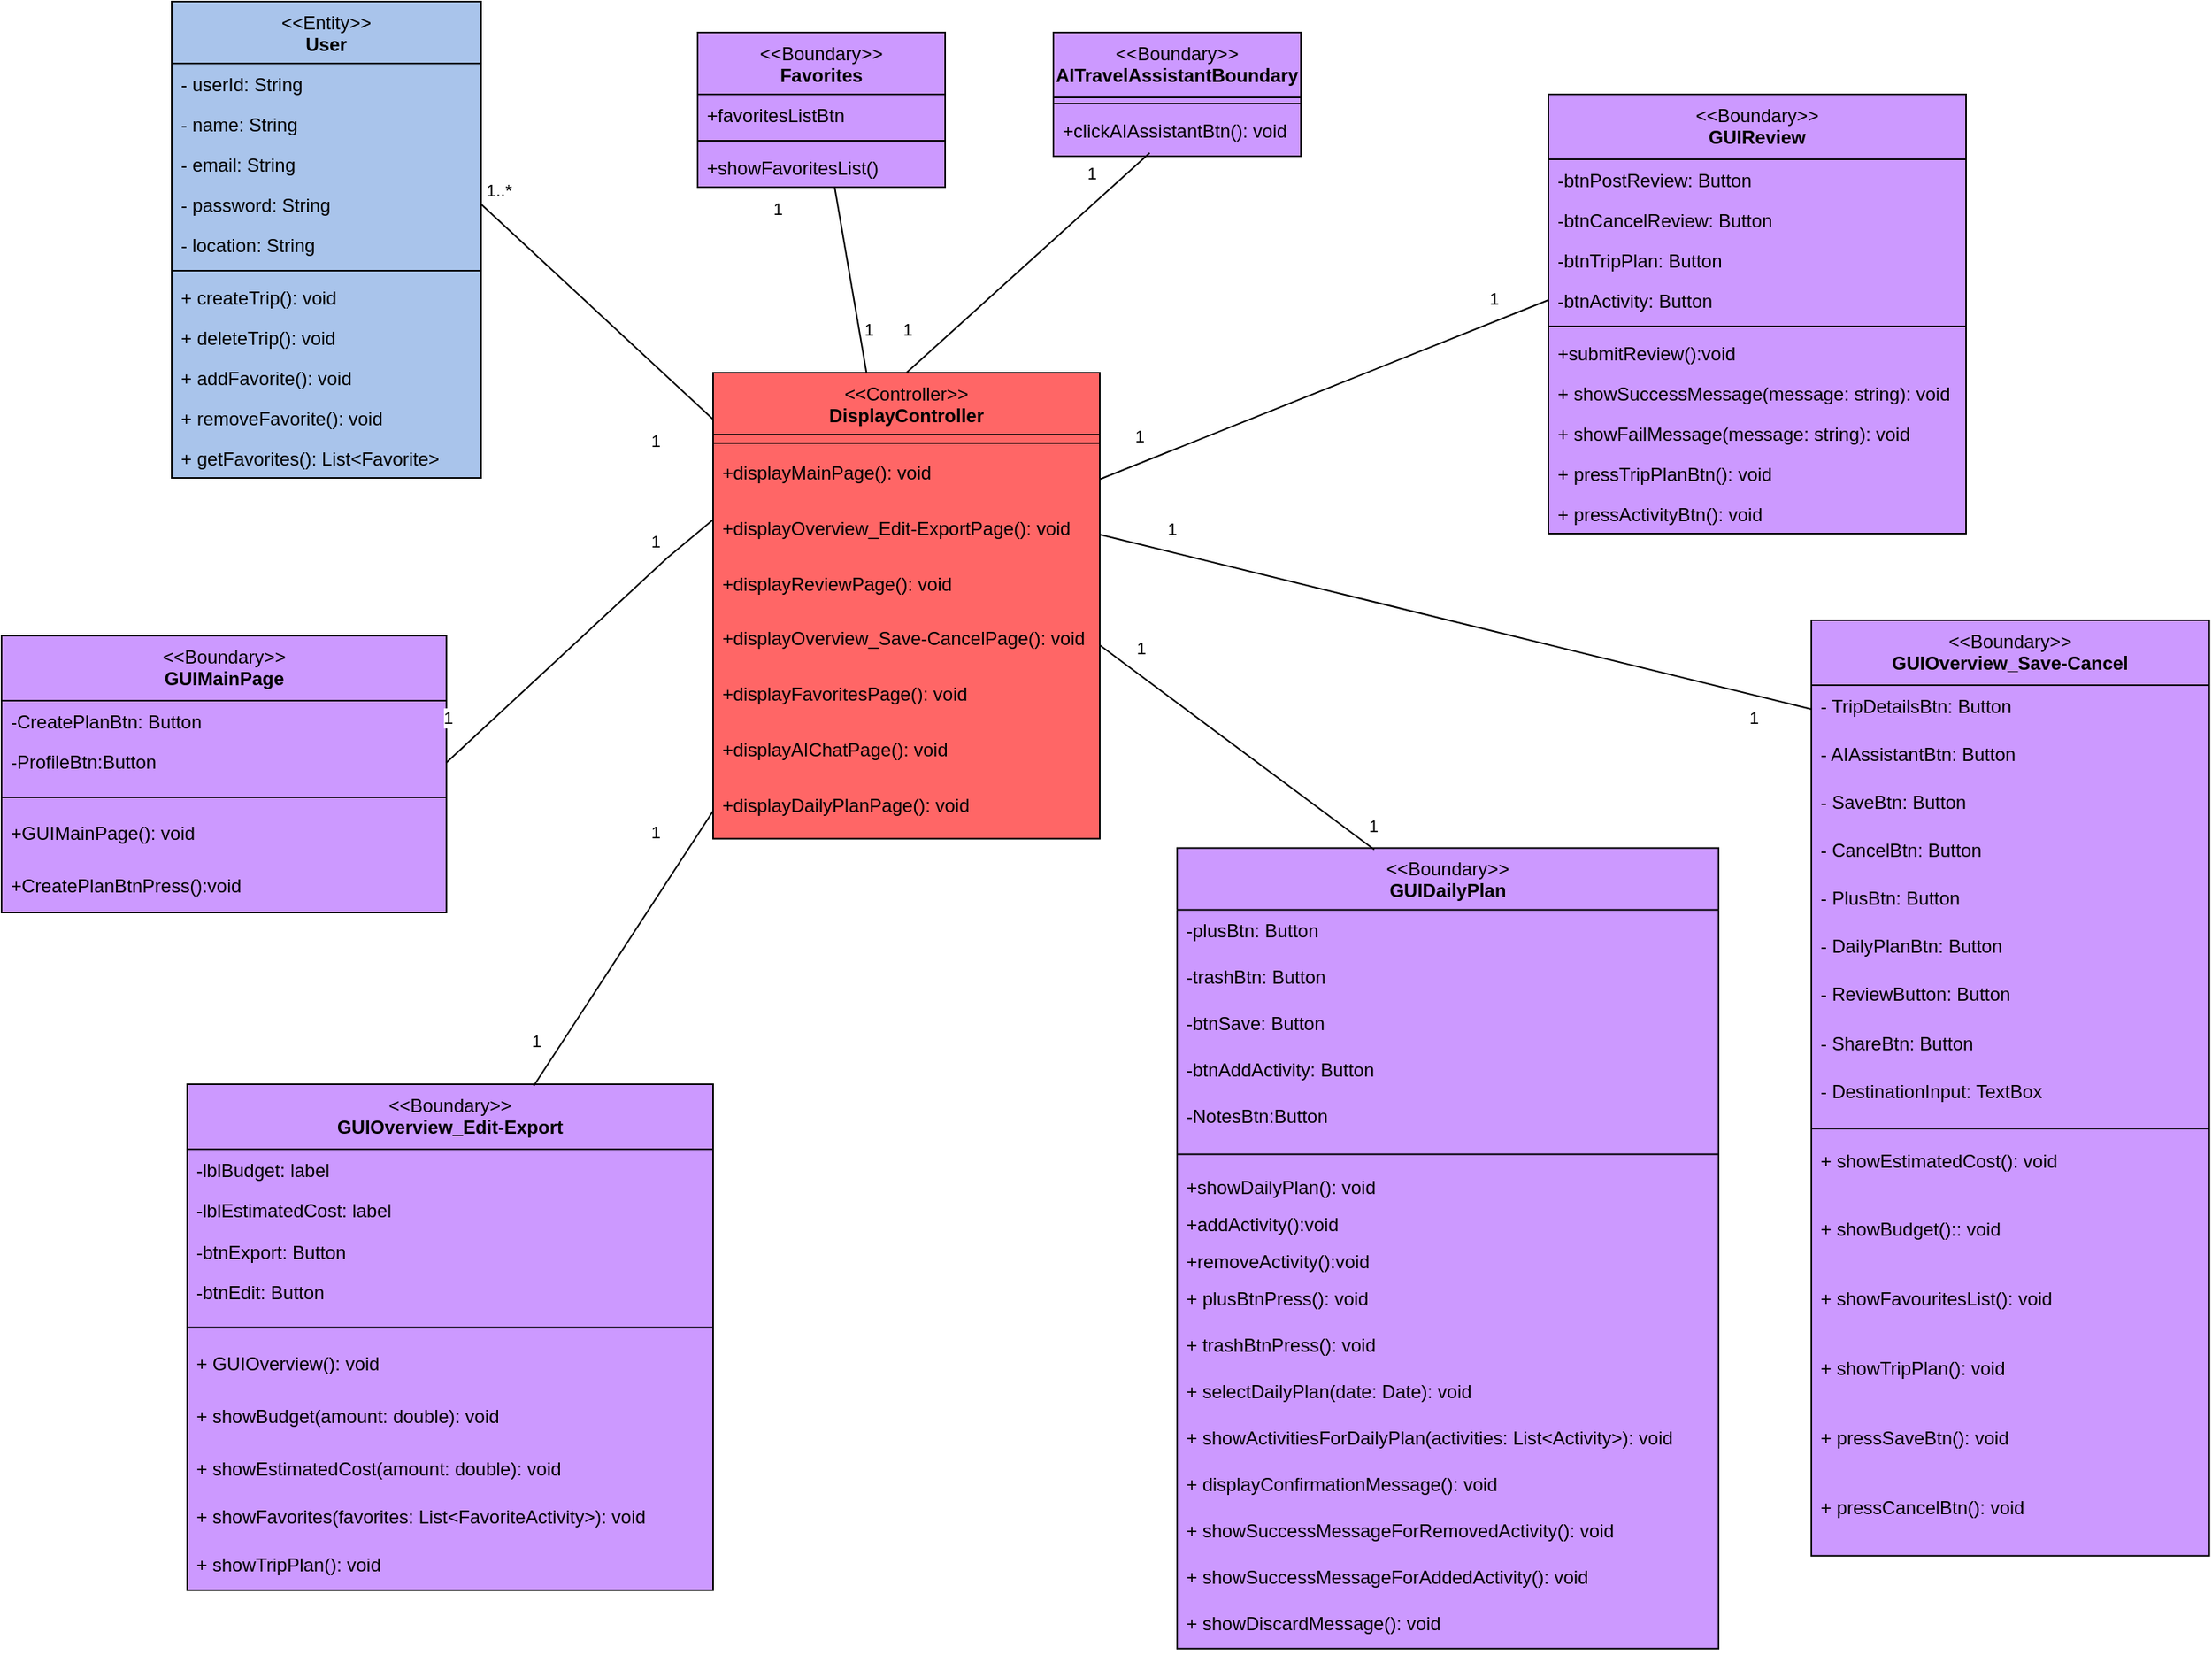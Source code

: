 <mxfile version="27.0.1">
  <diagram id="BNp7PeDhp7haI3tIQWwQ" name="MainPage">
    <mxGraphModel dx="3628" dy="3300" grid="1" gridSize="10" guides="1" tooltips="1" connect="1" arrows="1" fold="1" page="1" pageScale="1" pageWidth="850" pageHeight="1100" math="0" shadow="0">
      <root>
        <mxCell id="0" />
        <mxCell id="1" parent="0" />
        <mxCell id="w6yn1cIwjwvY7r8YXmAY-1" value="&lt;div&gt;&lt;span style=&quot;font-weight: normal;&quot;&gt;&amp;lt;&amp;lt;Entity&amp;gt;&amp;gt;&lt;/span&gt;&lt;/div&gt;User" style="swimlane;fontStyle=1;align=center;verticalAlign=top;childLayout=stackLayout;horizontal=1;startSize=40;horizontalStack=0;resizeParent=1;resizeParentMax=0;resizeLast=0;collapsible=1;marginBottom=0;whiteSpace=wrap;html=1;fillStyle=auto;fillColor=#A9C4EB;swimlaneFillColor=#A9C4EB;" parent="1" vertex="1">
          <mxGeometry x="-540" y="-2180" width="200" height="308" as="geometry" />
        </mxCell>
        <mxCell id="w6yn1cIwjwvY7r8YXmAY-2" value="- userId: String&lt;div&gt;&lt;br&gt;&lt;/div&gt;" style="text;align=left;verticalAlign=top;spacingLeft=4;spacingRight=4;overflow=hidden;rotatable=0;points=[[0,0.5],[1,0.5]];portConstraint=eastwest;whiteSpace=wrap;html=1;fillStyle=auto;fillColor=none;" parent="w6yn1cIwjwvY7r8YXmAY-1" vertex="1">
          <mxGeometry y="40" width="200" height="26" as="geometry" />
        </mxCell>
        <mxCell id="w6yn1cIwjwvY7r8YXmAY-3" value="- name: String" style="text;align=left;verticalAlign=top;spacingLeft=4;spacingRight=4;overflow=hidden;rotatable=0;points=[[0,0.5],[1,0.5]];portConstraint=eastwest;whiteSpace=wrap;html=1;fillStyle=auto;fillColor=none;" parent="w6yn1cIwjwvY7r8YXmAY-1" vertex="1">
          <mxGeometry y="66" width="200" height="26" as="geometry" />
        </mxCell>
        <mxCell id="w6yn1cIwjwvY7r8YXmAY-4" value="- email: String" style="text;align=left;verticalAlign=top;spacingLeft=4;spacingRight=4;overflow=hidden;rotatable=0;points=[[0,0.5],[1,0.5]];portConstraint=eastwest;whiteSpace=wrap;html=1;fillStyle=auto;fillColor=none;" parent="w6yn1cIwjwvY7r8YXmAY-1" vertex="1">
          <mxGeometry y="92" width="200" height="26" as="geometry" />
        </mxCell>
        <mxCell id="w6yn1cIwjwvY7r8YXmAY-5" value="- password: String" style="text;align=left;verticalAlign=top;spacingLeft=4;spacingRight=4;overflow=hidden;rotatable=0;points=[[0,0.5],[1,0.5]];portConstraint=eastwest;whiteSpace=wrap;html=1;fillStyle=auto;fillColor=none;" parent="w6yn1cIwjwvY7r8YXmAY-1" vertex="1">
          <mxGeometry y="118" width="200" height="26" as="geometry" />
        </mxCell>
        <mxCell id="w6yn1cIwjwvY7r8YXmAY-6" value="- location: String" style="text;align=left;verticalAlign=top;spacingLeft=4;spacingRight=4;overflow=hidden;rotatable=0;points=[[0,0.5],[1,0.5]];portConstraint=eastwest;whiteSpace=wrap;html=1;fillStyle=auto;fillColor=none;" parent="w6yn1cIwjwvY7r8YXmAY-1" vertex="1">
          <mxGeometry y="144" width="200" height="26" as="geometry" />
        </mxCell>
        <mxCell id="w6yn1cIwjwvY7r8YXmAY-7" value="" style="line;strokeWidth=1;align=left;verticalAlign=middle;spacingTop=-1;spacingLeft=3;spacingRight=3;rotatable=0;labelPosition=right;points=[];portConstraint=eastwest;fillStyle=auto;" parent="w6yn1cIwjwvY7r8YXmAY-1" vertex="1">
          <mxGeometry y="170" width="200" height="8" as="geometry" />
        </mxCell>
        <mxCell id="w6yn1cIwjwvY7r8YXmAY-8" value="+ createTrip(): void" style="text;align=left;verticalAlign=top;spacingLeft=4;spacingRight=4;overflow=hidden;rotatable=0;points=[[0,0.5],[1,0.5]];portConstraint=eastwest;whiteSpace=wrap;html=1;fillStyle=auto;fillColor=none;" parent="w6yn1cIwjwvY7r8YXmAY-1" vertex="1">
          <mxGeometry y="178" width="200" height="26" as="geometry" />
        </mxCell>
        <mxCell id="w6yn1cIwjwvY7r8YXmAY-9" value="+ deleteTrip(): void" style="text;align=left;verticalAlign=top;spacingLeft=4;spacingRight=4;overflow=hidden;rotatable=0;points=[[0,0.5],[1,0.5]];portConstraint=eastwest;whiteSpace=wrap;html=1;fillStyle=auto;fillColor=none;" parent="w6yn1cIwjwvY7r8YXmAY-1" vertex="1">
          <mxGeometry y="204" width="200" height="26" as="geometry" />
        </mxCell>
        <mxCell id="w6yn1cIwjwvY7r8YXmAY-10" value="+ addFavorite(): void" style="text;align=left;verticalAlign=top;spacingLeft=4;spacingRight=4;overflow=hidden;rotatable=0;points=[[0,0.5],[1,0.5]];portConstraint=eastwest;whiteSpace=wrap;html=1;fillStyle=auto;fillColor=none;" parent="w6yn1cIwjwvY7r8YXmAY-1" vertex="1">
          <mxGeometry y="230" width="200" height="26" as="geometry" />
        </mxCell>
        <mxCell id="w6yn1cIwjwvY7r8YXmAY-11" value="+ removeFavorite(): void" style="text;align=left;verticalAlign=top;spacingLeft=4;spacingRight=4;overflow=hidden;rotatable=0;points=[[0,0.5],[1,0.5]];portConstraint=eastwest;whiteSpace=wrap;html=1;fillStyle=auto;fillColor=none;" parent="w6yn1cIwjwvY7r8YXmAY-1" vertex="1">
          <mxGeometry y="256" width="200" height="26" as="geometry" />
        </mxCell>
        <mxCell id="w6yn1cIwjwvY7r8YXmAY-12" value="+ getFavorites(): List&amp;lt;Favorite&amp;gt;" style="text;align=left;verticalAlign=top;spacingLeft=4;spacingRight=4;overflow=hidden;rotatable=0;points=[[0,0.5],[1,0.5]];portConstraint=eastwest;whiteSpace=wrap;html=1;fillStyle=auto;fillColor=none;" parent="w6yn1cIwjwvY7r8YXmAY-1" vertex="1">
          <mxGeometry y="282" width="200" height="26" as="geometry" />
        </mxCell>
        <mxCell id="w6yn1cIwjwvY7r8YXmAY-13" value="&lt;div&gt;&lt;span style=&quot;font-weight: normal;&quot;&gt;&amp;lt;&amp;lt;Boundary&amp;gt;&amp;gt;&lt;/span&gt;&lt;/div&gt;GUIOverview_Edit-Export" style="swimlane;fontStyle=1;align=center;verticalAlign=top;childLayout=stackLayout;horizontal=1;startSize=42;horizontalStack=0;resizeParent=1;resizeParentMax=0;resizeLast=0;collapsible=1;marginBottom=0;whiteSpace=wrap;html=1;strokeColor=default;swimlaneFillColor=#CC99FF;fontFamily=Helvetica;fontSize=12;fontColor=default;fillColor=#CC99FF;" parent="1" vertex="1">
          <mxGeometry x="-530" y="-1480" width="340" height="327.115" as="geometry" />
        </mxCell>
        <mxCell id="w6yn1cIwjwvY7r8YXmAY-14" value="-lblBudget: label" style="text;strokeColor=none;fillColor=none;align=left;verticalAlign=top;spacingLeft=4;spacingRight=4;overflow=hidden;rotatable=0;points=[[0,0.5],[1,0.5]];portConstraint=eastwest;whiteSpace=wrap;html=1;fontFamily=Helvetica;fontSize=12;fontColor=default;fontStyle=0;horizontal=1;" parent="w6yn1cIwjwvY7r8YXmAY-13" vertex="1">
          <mxGeometry y="42" width="340" height="26.357" as="geometry" />
        </mxCell>
        <mxCell id="w6yn1cIwjwvY7r8YXmAY-15" value="-lblEstimatedCost: label" style="text;strokeColor=none;fillColor=none;align=left;verticalAlign=top;spacingLeft=4;spacingRight=4;overflow=hidden;rotatable=0;points=[[0,0.5],[1,0.5]];portConstraint=eastwest;whiteSpace=wrap;html=1;fontFamily=Helvetica;fontSize=12;fontColor=default;fontStyle=0;horizontal=1;" parent="w6yn1cIwjwvY7r8YXmAY-13" vertex="1">
          <mxGeometry y="68.357" width="340" height="26.357" as="geometry" />
        </mxCell>
        <mxCell id="w6yn1cIwjwvY7r8YXmAY-16" value="-btnExport: Button" style="text;strokeColor=none;fillColor=none;align=left;verticalAlign=top;spacingLeft=4;spacingRight=4;overflow=hidden;rotatable=0;points=[[0,0.5],[1,0.5]];portConstraint=eastwest;whiteSpace=wrap;html=1;fontFamily=Helvetica;fontSize=12;fontColor=default;fontStyle=0;horizontal=1;" parent="w6yn1cIwjwvY7r8YXmAY-13" vertex="1">
          <mxGeometry y="94.714" width="340" height="26.357" as="geometry" />
        </mxCell>
        <mxCell id="w6yn1cIwjwvY7r8YXmAY-17" value="-btnEdit: Button" style="text;strokeColor=none;fillColor=none;align=left;verticalAlign=top;spacingLeft=4;spacingRight=4;overflow=hidden;rotatable=0;points=[[0,0.5],[1,0.5]];portConstraint=eastwest;whiteSpace=wrap;html=1;fontFamily=Helvetica;fontSize=12;fontColor=default;fontStyle=0;horizontal=1;" parent="w6yn1cIwjwvY7r8YXmAY-13" vertex="1">
          <mxGeometry y="121.07" width="340" height="26.357" as="geometry" />
        </mxCell>
        <mxCell id="w6yn1cIwjwvY7r8YXmAY-18" value="" style="line;strokeWidth=1;fillColor=#CC99FF;align=center;verticalAlign=top;spacingTop=-1;spacingLeft=3;spacingRight=3;rotatable=0;labelPosition=right;points=[];portConstraint=eastwest;strokeColor=default;swimlaneFillColor=#CC99FF;fontFamily=Helvetica;fontSize=12;fontColor=default;fontStyle=1;horizontal=1;" parent="w6yn1cIwjwvY7r8YXmAY-13" vertex="1">
          <mxGeometry y="147.427" width="340" height="19.568" as="geometry" />
        </mxCell>
        <mxCell id="w6yn1cIwjwvY7r8YXmAY-19" value="+ GUIOverview(): void" style="text;strokeColor=none;fillColor=none;align=left;verticalAlign=top;spacingLeft=4;spacingRight=4;overflow=hidden;rotatable=0;points=[[0,0.5],[1,0.5]];portConstraint=eastwest;whiteSpace=wrap;html=1;fontFamily=Helvetica;fontSize=12;fontColor=default;fontStyle=0;horizontal=1;" parent="w6yn1cIwjwvY7r8YXmAY-13" vertex="1">
          <mxGeometry y="166.996" width="340" height="34.16" as="geometry" />
        </mxCell>
        <mxCell id="w6yn1cIwjwvY7r8YXmAY-20" value="+ showBudget(amount: double): void" style="text;strokeColor=none;fillColor=none;align=left;verticalAlign=top;spacingLeft=4;spacingRight=4;overflow=hidden;rotatable=0;points=[[0,0.5],[1,0.5]];portConstraint=eastwest;whiteSpace=wrap;html=1;fontFamily=Helvetica;fontSize=12;fontColor=default;fontStyle=0;horizontal=1;" parent="w6yn1cIwjwvY7r8YXmAY-13" vertex="1">
          <mxGeometry y="201.155" width="340" height="34.16" as="geometry" />
        </mxCell>
        <mxCell id="w6yn1cIwjwvY7r8YXmAY-21" value="+ showEstimatedCost(amount: double): void" style="text;strokeColor=none;fillColor=none;align=left;verticalAlign=top;spacingLeft=4;spacingRight=4;overflow=hidden;rotatable=0;points=[[0,0.5],[1,0.5]];portConstraint=eastwest;whiteSpace=wrap;html=1;fontFamily=Helvetica;fontSize=12;fontColor=default;fontStyle=0;horizontal=1;" parent="w6yn1cIwjwvY7r8YXmAY-13" vertex="1">
          <mxGeometry y="235.315" width="340" height="30.6" as="geometry" />
        </mxCell>
        <mxCell id="w6yn1cIwjwvY7r8YXmAY-22" value="+ showFavorites(favorites: List&amp;lt;FavoriteActivity&amp;gt;): void" style="text;strokeColor=none;fillColor=none;align=left;verticalAlign=top;spacingLeft=4;spacingRight=4;overflow=hidden;rotatable=0;points=[[0,0.5],[1,0.5]];portConstraint=eastwest;whiteSpace=wrap;html=1;fontFamily=Helvetica;fontSize=12;fontColor=default;fontStyle=0;horizontal=1;" parent="w6yn1cIwjwvY7r8YXmAY-13" vertex="1">
          <mxGeometry y="265.915" width="340" height="30.6" as="geometry" />
        </mxCell>
        <mxCell id="w6yn1cIwjwvY7r8YXmAY-23" value="+ showTripPlan(): void" style="text;strokeColor=none;fillColor=none;align=left;verticalAlign=top;spacingLeft=4;spacingRight=4;overflow=hidden;rotatable=0;points=[[0,0.5],[1,0.5]];portConstraint=eastwest;whiteSpace=wrap;html=1;fontFamily=Helvetica;fontSize=12;fontColor=default;fontStyle=0;horizontal=1;" parent="w6yn1cIwjwvY7r8YXmAY-13" vertex="1">
          <mxGeometry y="296.515" width="340" height="30.6" as="geometry" />
        </mxCell>
        <mxCell id="w6yn1cIwjwvY7r8YXmAY-24" value="&lt;div&gt;&lt;span style=&quot;font-weight: normal;&quot;&gt;&amp;lt;&amp;lt;Controller&amp;gt;&amp;gt;&lt;/span&gt;&lt;/div&gt;DisplayController" style="swimlane;fontStyle=1;align=center;verticalAlign=top;childLayout=stackLayout;horizontal=1;startSize=40;horizontalStack=0;resizeParent=1;resizeParentMax=0;resizeLast=0;collapsible=1;marginBottom=0;whiteSpace=wrap;html=1;strokeColor=default;swimlaneFillColor=#FF6666;fontFamily=Helvetica;fontSize=12;fontColor=default;fillColor=#FF6666;" parent="1" vertex="1">
          <mxGeometry x="-190" y="-1940" width="250" height="301.25" as="geometry" />
        </mxCell>
        <mxCell id="w6yn1cIwjwvY7r8YXmAY-25" value="" style="line;strokeWidth=1;fillColor=#FF6666;align=center;verticalAlign=top;spacingTop=-1;spacingLeft=3;spacingRight=3;rotatable=0;labelPosition=right;points=[];portConstraint=eastwest;strokeColor=default;swimlaneFillColor=#FF6666;fontFamily=Helvetica;fontSize=12;fontColor=default;fontStyle=1;horizontal=1;" parent="w6yn1cIwjwvY7r8YXmAY-24" vertex="1">
          <mxGeometry y="40" width="250" height="11" as="geometry" />
        </mxCell>
        <mxCell id="w6yn1cIwjwvY7r8YXmAY-26" value="+displayMainPage(): void" style="text;strokeColor=none;fillColor=none;align=left;verticalAlign=top;spacingLeft=4;spacingRight=4;overflow=hidden;rotatable=0;points=[[0,0.5],[1,0.5]];portConstraint=eastwest;whiteSpace=wrap;html=1;fontFamily=Helvetica;fontSize=12;fontColor=default;fontStyle=0;horizontal=1;" parent="w6yn1cIwjwvY7r8YXmAY-24" vertex="1">
          <mxGeometry y="51" width="250" height="35.75" as="geometry" />
        </mxCell>
        <mxCell id="w6yn1cIwjwvY7r8YXmAY-27" value="+displayOverview_Edit-ExportPage(): void" style="text;strokeColor=none;fillColor=none;align=left;verticalAlign=top;spacingLeft=4;spacingRight=4;overflow=hidden;rotatable=0;points=[[0,0.5],[1,0.5]];portConstraint=eastwest;whiteSpace=wrap;html=1;fontFamily=Helvetica;fontSize=12;fontColor=default;fontStyle=0;horizontal=1;" parent="w6yn1cIwjwvY7r8YXmAY-24" vertex="1">
          <mxGeometry y="86.75" width="250" height="35.75" as="geometry" />
        </mxCell>
        <mxCell id="w6yn1cIwjwvY7r8YXmAY-30" value="+displayReviewPage(): void" style="text;strokeColor=none;fillColor=none;align=left;verticalAlign=top;spacingLeft=4;spacingRight=4;overflow=hidden;rotatable=0;points=[[0,0.5],[1,0.5]];portConstraint=eastwest;whiteSpace=wrap;html=1;fontFamily=Helvetica;fontSize=12;fontColor=default;fontStyle=0;horizontal=1;" parent="w6yn1cIwjwvY7r8YXmAY-24" vertex="1">
          <mxGeometry y="122.5" width="250" height="35.75" as="geometry" />
        </mxCell>
        <mxCell id="w6yn1cIwjwvY7r8YXmAY-28" value="+displayOverview_Save-CancelPage(): void" style="text;strokeColor=none;fillColor=none;align=left;verticalAlign=top;spacingLeft=4;spacingRight=4;overflow=hidden;rotatable=0;points=[[0,0.5],[1,0.5]];portConstraint=eastwest;whiteSpace=wrap;html=1;fontFamily=Helvetica;fontSize=12;fontColor=default;fontStyle=0;horizontal=1;" parent="w6yn1cIwjwvY7r8YXmAY-24" vertex="1">
          <mxGeometry y="158.25" width="250" height="35.75" as="geometry" />
        </mxCell>
        <mxCell id="w6yn1cIwjwvY7r8YXmAY-31" value="+displayFavoritesPage(): void" style="text;strokeColor=none;fillColor=none;align=left;verticalAlign=top;spacingLeft=4;spacingRight=4;overflow=hidden;rotatable=0;points=[[0,0.5],[1,0.5]];portConstraint=eastwest;whiteSpace=wrap;html=1;fontFamily=Helvetica;fontSize=12;fontColor=default;fontStyle=0;horizontal=1;" parent="w6yn1cIwjwvY7r8YXmAY-24" vertex="1">
          <mxGeometry y="194" width="250" height="35.75" as="geometry" />
        </mxCell>
        <mxCell id="w6yn1cIwjwvY7r8YXmAY-32" value="+displayAIChatPage(): void" style="text;strokeColor=none;fillColor=none;align=left;verticalAlign=top;spacingLeft=4;spacingRight=4;overflow=hidden;rotatable=0;points=[[0,0.5],[1,0.5]];portConstraint=eastwest;whiteSpace=wrap;html=1;fontFamily=Helvetica;fontSize=12;fontColor=default;fontStyle=0;horizontal=1;" parent="w6yn1cIwjwvY7r8YXmAY-24" vertex="1">
          <mxGeometry y="229.75" width="250" height="35.75" as="geometry" />
        </mxCell>
        <mxCell id="w6yn1cIwjwvY7r8YXmAY-29" value="+displayDailyPlanPage(): void" style="text;strokeColor=none;fillColor=none;align=left;verticalAlign=top;spacingLeft=4;spacingRight=4;overflow=hidden;rotatable=0;points=[[0,0.5],[1,0.5]];portConstraint=eastwest;whiteSpace=wrap;html=1;fontFamily=Helvetica;fontSize=12;fontColor=default;fontStyle=0;horizontal=1;" parent="w6yn1cIwjwvY7r8YXmAY-24" vertex="1">
          <mxGeometry y="265.5" width="250" height="35.75" as="geometry" />
        </mxCell>
        <mxCell id="l6LufB-AqqpaH0JxcJeT-1" value="&lt;div&gt;&lt;span style=&quot;font-weight: normal;&quot;&gt;&amp;lt;&amp;lt;Boundary&amp;gt;&amp;gt;&lt;/span&gt;&lt;/div&gt;GUIMainPage" style="swimlane;fontStyle=1;align=center;verticalAlign=top;childLayout=stackLayout;horizontal=1;startSize=42;horizontalStack=0;resizeParent=1;resizeParentMax=0;resizeLast=0;collapsible=1;marginBottom=0;whiteSpace=wrap;html=1;strokeColor=default;swimlaneFillColor=#CC99FF;fontFamily=Helvetica;fontSize=12;fontColor=default;fillColor=#CC99FF;" parent="1" vertex="1">
          <mxGeometry x="-650.0" y="-1770" width="287.64" height="179.042" as="geometry" />
        </mxCell>
        <mxCell id="l6LufB-AqqpaH0JxcJeT-2" value="-CreatePlanBtn: Button" style="text;strokeColor=none;fillColor=none;align=left;verticalAlign=top;spacingLeft=4;spacingRight=4;overflow=hidden;rotatable=0;points=[[0,0.5],[1,0.5]];portConstraint=eastwest;whiteSpace=wrap;html=1;fontFamily=Helvetica;fontSize=12;fontColor=default;fontStyle=0;horizontal=1;" parent="l6LufB-AqqpaH0JxcJeT-1" vertex="1">
          <mxGeometry y="42" width="287.64" height="26.357" as="geometry" />
        </mxCell>
        <mxCell id="l6LufB-AqqpaH0JxcJeT-3" value="-ProfileBtn:Button" style="text;strokeColor=none;fillColor=none;align=left;verticalAlign=top;spacingLeft=4;spacingRight=4;overflow=hidden;rotatable=0;points=[[0,0.5],[1,0.5]];portConstraint=eastwest;whiteSpace=wrap;html=1;fontFamily=Helvetica;fontSize=12;fontColor=default;fontStyle=0;horizontal=1;" parent="l6LufB-AqqpaH0JxcJeT-1" vertex="1">
          <mxGeometry y="68.357" width="287.64" height="26.357" as="geometry" />
        </mxCell>
        <mxCell id="l6LufB-AqqpaH0JxcJeT-4" value="" style="line;strokeWidth=1;fillColor=#CC99FF;align=center;verticalAlign=top;spacingTop=-1;spacingLeft=3;spacingRight=3;rotatable=0;labelPosition=right;points=[];portConstraint=eastwest;strokeColor=default;swimlaneFillColor=#CC99FF;fontFamily=Helvetica;fontSize=12;fontColor=default;fontStyle=1;horizontal=1;" parent="l6LufB-AqqpaH0JxcJeT-1" vertex="1">
          <mxGeometry y="94.714" width="287.64" height="19.568" as="geometry" />
        </mxCell>
        <mxCell id="l6LufB-AqqpaH0JxcJeT-5" value="+GUIMainPage(): void" style="text;strokeColor=none;fillColor=none;align=left;verticalAlign=top;spacingLeft=4;spacingRight=4;overflow=hidden;rotatable=0;points=[[0,0.5],[1,0.5]];portConstraint=eastwest;whiteSpace=wrap;html=1;fontFamily=Helvetica;fontSize=12;fontColor=default;fontStyle=0;horizontal=1;" parent="l6LufB-AqqpaH0JxcJeT-1" vertex="1">
          <mxGeometry y="114.282" width="287.64" height="34.16" as="geometry" />
        </mxCell>
        <mxCell id="l6LufB-AqqpaH0JxcJeT-6" value="&lt;div&gt;+CreatePlanBtnPress():void&lt;/div&gt;" style="text;strokeColor=none;fillColor=none;align=left;verticalAlign=top;spacingLeft=4;spacingRight=4;overflow=hidden;rotatable=0;points=[[0,0.5],[1,0.5]];portConstraint=eastwest;whiteSpace=wrap;html=1;fontFamily=Helvetica;fontSize=12;fontColor=default;fontStyle=0;horizontal=1;" parent="l6LufB-AqqpaH0JxcJeT-1" vertex="1">
          <mxGeometry y="148.442" width="287.64" height="30.6" as="geometry" />
        </mxCell>
        <mxCell id="RT5UMt7bTEx5Ig8jD_6E-1" value="&lt;div&gt;&lt;span style=&quot;font-weight: normal;&quot;&gt;&amp;lt;&amp;lt;Boundary&amp;gt;&amp;gt;&lt;/span&gt;&lt;/div&gt;AITravelAssistantBoundary" style="swimlane;fontStyle=1;align=center;verticalAlign=top;childLayout=stackLayout;horizontal=1;startSize=42;horizontalStack=0;resizeParent=1;resizeParentMax=0;resizeLast=0;collapsible=1;marginBottom=0;whiteSpace=wrap;html=1;strokeColor=default;swimlaneFillColor=#CC99FF;fontFamily=Helvetica;fontSize=12;fontColor=default;fillColor=#CC99FF;" parent="1" vertex="1">
          <mxGeometry x="30" y="-2160" width="160" height="80" as="geometry" />
        </mxCell>
        <mxCell id="RT5UMt7bTEx5Ig8jD_6E-2" value="" style="line;strokeWidth=1;fillColor=#CC99FF;align=center;verticalAlign=top;spacingTop=-1;spacingLeft=3;spacingRight=3;rotatable=0;labelPosition=right;points=[];portConstraint=eastwest;strokeColor=default;swimlaneFillColor=#CC99FF;fontFamily=Helvetica;fontSize=12;fontColor=default;fontStyle=1;horizontal=1;" parent="RT5UMt7bTEx5Ig8jD_6E-1" vertex="1">
          <mxGeometry y="42" width="160" height="8" as="geometry" />
        </mxCell>
        <mxCell id="RT5UMt7bTEx5Ig8jD_6E-3" value="+clickAIAssistantBtn(): void" style="text;strokeColor=none;fillColor=none;align=left;verticalAlign=top;spacingLeft=4;spacingRight=4;overflow=hidden;rotatable=0;points=[[0,0.5],[1,0.5]];portConstraint=eastwest;whiteSpace=wrap;html=1;fontFamily=Helvetica;fontSize=12;fontColor=default;fontStyle=0;horizontal=1;" parent="RT5UMt7bTEx5Ig8jD_6E-1" vertex="1">
          <mxGeometry y="50" width="160" height="30" as="geometry" />
        </mxCell>
        <mxCell id="JbC-HzIXj3Qun39S8Tak-1" value="&lt;div&gt;&lt;span style=&quot;font-weight: normal;&quot;&gt;&amp;lt;&amp;lt;Boundary&amp;gt;&amp;gt;&lt;/span&gt;&lt;/div&gt;GUIDailyPlan" style="swimlane;fontStyle=1;align=center;verticalAlign=top;childLayout=stackLayout;horizontal=1;startSize=40;horizontalStack=0;resizeParent=1;resizeParentMax=0;resizeLast=0;collapsible=1;marginBottom=0;whiteSpace=wrap;html=1;strokeColor=default;swimlaneFillColor=#CC99FF;fontFamily=Helvetica;fontSize=12;fontColor=default;fillColor=#CC99FF;" parent="1" vertex="1">
          <mxGeometry x="110" y="-1632.8" width="350" height="517.68" as="geometry" />
        </mxCell>
        <mxCell id="JbC-HzIXj3Qun39S8Tak-2" value="-plusBtn: Button" style="text;strokeColor=none;fillColor=none;align=left;verticalAlign=top;spacingLeft=4;spacingRight=4;overflow=hidden;rotatable=0;points=[[0,0.5],[1,0.5]];portConstraint=eastwest;whiteSpace=wrap;html=1;fontFamily=Helvetica;fontSize=12;fontColor=default;fontStyle=0;horizontal=1;" parent="JbC-HzIXj3Qun39S8Tak-1" vertex="1">
          <mxGeometry y="40" width="350" height="30" as="geometry" />
        </mxCell>
        <mxCell id="JbC-HzIXj3Qun39S8Tak-3" value="-trashBtn: Button" style="text;strokeColor=none;fillColor=none;align=left;verticalAlign=top;spacingLeft=4;spacingRight=4;overflow=hidden;rotatable=0;points=[[0,0.5],[1,0.5]];portConstraint=eastwest;whiteSpace=wrap;html=1;fontFamily=Helvetica;fontSize=12;fontColor=default;fontStyle=0;horizontal=1;" parent="JbC-HzIXj3Qun39S8Tak-1" vertex="1">
          <mxGeometry y="70" width="350" height="30" as="geometry" />
        </mxCell>
        <mxCell id="JbC-HzIXj3Qun39S8Tak-4" value="-btnSave: Button" style="text;strokeColor=none;fillColor=none;align=left;verticalAlign=top;spacingLeft=4;spacingRight=4;overflow=hidden;rotatable=0;points=[[0,0.5],[1,0.5]];portConstraint=eastwest;whiteSpace=wrap;html=1;fontFamily=Helvetica;fontSize=12;fontColor=default;fontStyle=0;horizontal=1;" parent="JbC-HzIXj3Qun39S8Tak-1" vertex="1">
          <mxGeometry y="100" width="350" height="30" as="geometry" />
        </mxCell>
        <mxCell id="JbC-HzIXj3Qun39S8Tak-5" value="-btnAddActivity: Button" style="text;strokeColor=none;fillColor=none;align=left;verticalAlign=top;spacingLeft=4;spacingRight=4;overflow=hidden;rotatable=0;points=[[0,0.5],[1,0.5]];portConstraint=eastwest;whiteSpace=wrap;html=1;fontFamily=Helvetica;fontSize=12;fontColor=default;fontStyle=0;horizontal=1;" parent="JbC-HzIXj3Qun39S8Tak-1" vertex="1">
          <mxGeometry y="130" width="350" height="30" as="geometry" />
        </mxCell>
        <mxCell id="JbC-HzIXj3Qun39S8Tak-6" value="-NotesBtn:Button" style="text;strokeColor=none;fillColor=none;align=left;verticalAlign=top;spacingLeft=4;spacingRight=4;overflow=hidden;rotatable=0;points=[[0,0.5],[1,0.5]];portConstraint=eastwest;whiteSpace=wrap;html=1;fontFamily=Helvetica;fontSize=12;fontColor=default;fontStyle=0;horizontal=1;" parent="JbC-HzIXj3Qun39S8Tak-1" vertex="1">
          <mxGeometry y="160" width="350" height="30" as="geometry" />
        </mxCell>
        <mxCell id="JbC-HzIXj3Qun39S8Tak-7" value="" style="line;strokeWidth=1;fillColor=#CC99FF;align=center;verticalAlign=top;spacingTop=-1;spacingLeft=3;spacingRight=3;rotatable=0;labelPosition=right;points=[];portConstraint=eastwest;strokeColor=default;swimlaneFillColor=#CC99FF;fontFamily=Helvetica;fontSize=12;fontColor=default;fontStyle=1;horizontal=1;" parent="JbC-HzIXj3Qun39S8Tak-1" vertex="1">
          <mxGeometry y="190" width="350" height="16.16" as="geometry" />
        </mxCell>
        <mxCell id="JbC-HzIXj3Qun39S8Tak-8" value="+showDailyPlan(): void" style="text;strokeColor=none;fillColor=none;align=left;verticalAlign=top;spacingLeft=4;spacingRight=4;overflow=hidden;rotatable=0;points=[[0,0.5],[1,0.5]];portConstraint=eastwest;whiteSpace=wrap;html=1;fontFamily=Helvetica;fontSize=12;fontColor=default;fontStyle=0;horizontal=1;" parent="JbC-HzIXj3Qun39S8Tak-1" vertex="1">
          <mxGeometry y="206.16" width="350" height="23.84" as="geometry" />
        </mxCell>
        <mxCell id="JbC-HzIXj3Qun39S8Tak-9" value="+addActivity():void" style="text;strokeColor=none;fillColor=none;align=left;verticalAlign=top;spacingLeft=4;spacingRight=4;overflow=hidden;rotatable=0;points=[[0,0.5],[1,0.5]];portConstraint=eastwest;whiteSpace=wrap;html=1;fontFamily=Helvetica;fontSize=12;fontColor=default;fontStyle=0;horizontal=1;" parent="JbC-HzIXj3Qun39S8Tak-1" vertex="1">
          <mxGeometry y="230" width="350" height="23.84" as="geometry" />
        </mxCell>
        <mxCell id="JbC-HzIXj3Qun39S8Tak-10" value="+removeActivity():void" style="text;strokeColor=none;fillColor=none;align=left;verticalAlign=top;spacingLeft=4;spacingRight=4;overflow=hidden;rotatable=0;points=[[0,0.5],[1,0.5]];portConstraint=eastwest;whiteSpace=wrap;html=1;fontFamily=Helvetica;fontSize=12;fontColor=default;fontStyle=0;horizontal=1;" parent="JbC-HzIXj3Qun39S8Tak-1" vertex="1">
          <mxGeometry y="253.84" width="350" height="23.84" as="geometry" />
        </mxCell>
        <mxCell id="JbC-HzIXj3Qun39S8Tak-11" value="+ plusBtnPress(): void" style="text;strokeColor=none;fillColor=none;align=left;verticalAlign=top;spacingLeft=4;spacingRight=4;overflow=hidden;rotatable=0;points=[[0,0.5],[1,0.5]];portConstraint=eastwest;whiteSpace=wrap;html=1;fontFamily=Helvetica;fontSize=12;fontColor=default;fontStyle=0;horizontal=1;" parent="JbC-HzIXj3Qun39S8Tak-1" vertex="1">
          <mxGeometry y="277.68" width="350" height="30" as="geometry" />
        </mxCell>
        <mxCell id="JbC-HzIXj3Qun39S8Tak-12" value="+ trashBtnPress(): void" style="text;strokeColor=none;fillColor=none;align=left;verticalAlign=top;spacingLeft=4;spacingRight=4;overflow=hidden;rotatable=0;points=[[0,0.5],[1,0.5]];portConstraint=eastwest;whiteSpace=wrap;html=1;fontFamily=Helvetica;fontSize=12;fontColor=default;fontStyle=0;horizontal=1;" parent="JbC-HzIXj3Qun39S8Tak-1" vertex="1">
          <mxGeometry y="307.68" width="350" height="30" as="geometry" />
        </mxCell>
        <mxCell id="JbC-HzIXj3Qun39S8Tak-13" value="+ selectDailyPlan(date: Date): void&amp;nbsp;" style="text;strokeColor=none;fillColor=none;align=left;verticalAlign=top;spacingLeft=4;spacingRight=4;overflow=hidden;rotatable=0;points=[[0,0.5],[1,0.5]];portConstraint=eastwest;whiteSpace=wrap;html=1;fontFamily=Helvetica;fontSize=12;fontColor=default;fontStyle=0;horizontal=1;" parent="JbC-HzIXj3Qun39S8Tak-1" vertex="1">
          <mxGeometry y="337.68" width="350" height="30" as="geometry" />
        </mxCell>
        <mxCell id="JbC-HzIXj3Qun39S8Tak-14" value="&lt;div style=&quot;text-align: center;&quot;&gt;&lt;span style=&quot;background-color: transparent; color: light-dark(rgb(0, 0, 0), rgb(255, 255, 255));&quot;&gt;+ showActivitiesForDailyPlan&lt;/span&gt;&lt;span style=&quot;background-color: transparent; color: light-dark(rgb(0, 0, 0), rgb(255, 255, 255));&quot;&gt;(activities: List&amp;lt;Activity&amp;gt;): void&lt;/span&gt;&lt;/div&gt;" style="text;strokeColor=none;fillColor=none;align=left;verticalAlign=top;spacingLeft=4;spacingRight=4;overflow=hidden;rotatable=0;points=[[0,0.5],[1,0.5]];portConstraint=eastwest;whiteSpace=wrap;html=1;fontFamily=Helvetica;fontSize=12;fontColor=default;fontStyle=0;horizontal=1;" parent="JbC-HzIXj3Qun39S8Tak-1" vertex="1">
          <mxGeometry y="367.68" width="350" height="30" as="geometry" />
        </mxCell>
        <mxCell id="JbC-HzIXj3Qun39S8Tak-15" value="+ displayConfirmationMessage(): void" style="text;strokeColor=none;fillColor=none;align=left;verticalAlign=top;spacingLeft=4;spacingRight=4;overflow=hidden;rotatable=0;points=[[0,0.5],[1,0.5]];portConstraint=eastwest;whiteSpace=wrap;html=1;fontFamily=Helvetica;fontSize=12;fontColor=default;fontStyle=0;horizontal=1;" parent="JbC-HzIXj3Qun39S8Tak-1" vertex="1">
          <mxGeometry y="397.68" width="350" height="30" as="geometry" />
        </mxCell>
        <mxCell id="JbC-HzIXj3Qun39S8Tak-16" value="+ showSuccessMessageForRemovedActivity(): void" style="text;strokeColor=none;fillColor=none;align=left;verticalAlign=top;spacingLeft=4;spacingRight=4;overflow=hidden;rotatable=0;points=[[0,0.5],[1,0.5]];portConstraint=eastwest;whiteSpace=wrap;html=1;fontFamily=Helvetica;fontSize=12;fontColor=default;fontStyle=0;horizontal=1;" parent="JbC-HzIXj3Qun39S8Tak-1" vertex="1">
          <mxGeometry y="427.68" width="350" height="30" as="geometry" />
        </mxCell>
        <mxCell id="JbC-HzIXj3Qun39S8Tak-17" value="+ showSuccessMessageForAddedActivity(): void" style="text;strokeColor=none;fillColor=none;align=left;verticalAlign=top;spacingLeft=4;spacingRight=4;overflow=hidden;rotatable=0;points=[[0,0.5],[1,0.5]];portConstraint=eastwest;whiteSpace=wrap;html=1;fontFamily=Helvetica;fontSize=12;fontColor=default;fontStyle=0;horizontal=1;" parent="JbC-HzIXj3Qun39S8Tak-1" vertex="1">
          <mxGeometry y="457.68" width="350" height="30" as="geometry" />
        </mxCell>
        <mxCell id="JbC-HzIXj3Qun39S8Tak-18" value="+ showDiscardMessage(): void" style="text;strokeColor=none;fillColor=none;align=left;verticalAlign=top;spacingLeft=4;spacingRight=4;overflow=hidden;rotatable=0;points=[[0,0.5],[1,0.5]];portConstraint=eastwest;whiteSpace=wrap;html=1;fontFamily=Helvetica;fontSize=12;fontColor=default;fontStyle=0;horizontal=1;" parent="JbC-HzIXj3Qun39S8Tak-1" vertex="1">
          <mxGeometry y="487.68" width="350" height="30" as="geometry" />
        </mxCell>
        <mxCell id="UBiFqDa5I5OpkXceWt7A-1" value="" style="endArrow=none;html=1;rounded=0;exitX=0.389;exitY=0.929;exitDx=0;exitDy=0;entryX=0.5;entryY=0;entryDx=0;entryDy=0;exitPerimeter=0;" parent="1" source="RT5UMt7bTEx5Ig8jD_6E-3" target="w6yn1cIwjwvY7r8YXmAY-24" edge="1">
          <mxGeometry relative="1" as="geometry">
            <mxPoint x="249" y="-1844" as="sourcePoint" />
            <mxPoint x="-150" y="-2090" as="targetPoint" />
          </mxGeometry>
        </mxCell>
        <mxCell id="UBiFqDa5I5OpkXceWt7A-2" value="1" style="edgeLabel;resizable=0;html=1;align=left;verticalAlign=bottom;" parent="UBiFqDa5I5OpkXceWt7A-1" connectable="0" vertex="1">
          <mxGeometry x="-1" relative="1" as="geometry">
            <mxPoint x="-42" y="22" as="offset" />
          </mxGeometry>
        </mxCell>
        <mxCell id="UBiFqDa5I5OpkXceWt7A-3" value="1" style="edgeLabel;resizable=0;html=1;align=right;verticalAlign=bottom;" parent="UBiFqDa5I5OpkXceWt7A-1" connectable="0" vertex="1">
          <mxGeometry x="1" relative="1" as="geometry">
            <mxPoint x="5" y="-20" as="offset" />
          </mxGeometry>
        </mxCell>
        <mxCell id="JkYixAbwR6YTWf4arVAi-1" value="&lt;div&gt;&lt;span style=&quot;font-weight: normal;&quot;&gt;&amp;lt;&amp;lt;Boundary&amp;gt;&amp;gt;&lt;/span&gt;&lt;/div&gt;GUIReview" style="swimlane;fontStyle=1;align=center;verticalAlign=top;childLayout=stackLayout;horizontal=1;startSize=42;horizontalStack=0;resizeParent=1;resizeParentMax=0;resizeLast=0;collapsible=1;marginBottom=0;whiteSpace=wrap;html=1;strokeColor=default;swimlaneFillColor=#CC99FF;fontFamily=Helvetica;fontSize=12;fontColor=default;fillColor=#CC99FF;" parent="1" vertex="1">
          <mxGeometry x="350" y="-2120" width="270" height="284" as="geometry" />
        </mxCell>
        <mxCell id="JkYixAbwR6YTWf4arVAi-2" value="-btnPostReview: Button" style="text;strokeColor=none;fillColor=none;align=left;verticalAlign=top;spacingLeft=4;spacingRight=4;overflow=hidden;rotatable=0;points=[[0,0.5],[1,0.5]];portConstraint=eastwest;whiteSpace=wrap;html=1;fontFamily=Helvetica;fontSize=12;fontColor=default;fontStyle=0;horizontal=1;" parent="JkYixAbwR6YTWf4arVAi-1" vertex="1">
          <mxGeometry y="42" width="270" height="26" as="geometry" />
        </mxCell>
        <mxCell id="JkYixAbwR6YTWf4arVAi-3" value="-btnCancelReview: Button" style="text;strokeColor=none;fillColor=none;align=left;verticalAlign=top;spacingLeft=4;spacingRight=4;overflow=hidden;rotatable=0;points=[[0,0.5],[1,0.5]];portConstraint=eastwest;whiteSpace=wrap;html=1;fontFamily=Helvetica;fontSize=12;fontColor=default;fontStyle=0;horizontal=1;" parent="JkYixAbwR6YTWf4arVAi-1" vertex="1">
          <mxGeometry y="68" width="270" height="26" as="geometry" />
        </mxCell>
        <mxCell id="JkYixAbwR6YTWf4arVAi-4" value="-btnTripPlan: Button" style="text;strokeColor=none;fillColor=none;align=left;verticalAlign=top;spacingLeft=4;spacingRight=4;overflow=hidden;rotatable=0;points=[[0,0.5],[1,0.5]];portConstraint=eastwest;whiteSpace=wrap;html=1;fontFamily=Helvetica;fontSize=12;fontColor=default;fontStyle=0;horizontal=1;" parent="JkYixAbwR6YTWf4arVAi-1" vertex="1">
          <mxGeometry y="94" width="270" height="26" as="geometry" />
        </mxCell>
        <mxCell id="JkYixAbwR6YTWf4arVAi-5" value="-btnActivity: Button" style="text;strokeColor=none;fillColor=none;align=left;verticalAlign=top;spacingLeft=4;spacingRight=4;overflow=hidden;rotatable=0;points=[[0,0.5],[1,0.5]];portConstraint=eastwest;whiteSpace=wrap;html=1;fontFamily=Helvetica;fontSize=12;fontColor=default;fontStyle=0;horizontal=1;" parent="JkYixAbwR6YTWf4arVAi-1" vertex="1">
          <mxGeometry y="120" width="270" height="26" as="geometry" />
        </mxCell>
        <mxCell id="JkYixAbwR6YTWf4arVAi-6" value="" style="line;strokeWidth=1;fillColor=#CC99FF;align=center;verticalAlign=top;spacingTop=-1;spacingLeft=3;spacingRight=3;rotatable=0;labelPosition=right;points=[];portConstraint=eastwest;strokeColor=default;swimlaneFillColor=#CC99FF;fontFamily=Helvetica;fontSize=12;fontColor=default;fontStyle=1;horizontal=1;" parent="JkYixAbwR6YTWf4arVAi-1" vertex="1">
          <mxGeometry y="146" width="270" height="8" as="geometry" />
        </mxCell>
        <mxCell id="JkYixAbwR6YTWf4arVAi-7" value="+submitReview():void" style="text;strokeColor=none;fillColor=none;align=left;verticalAlign=top;spacingLeft=4;spacingRight=4;overflow=hidden;rotatable=0;points=[[0,0.5],[1,0.5]];portConstraint=eastwest;whiteSpace=wrap;html=1;fontFamily=Helvetica;fontSize=12;fontColor=default;fontStyle=0;horizontal=1;" parent="JkYixAbwR6YTWf4arVAi-1" vertex="1">
          <mxGeometry y="154" width="270" height="26" as="geometry" />
        </mxCell>
        <mxCell id="JkYixAbwR6YTWf4arVAi-8" value="+ showSuccessMessage(message: string): void&amp;nbsp;" style="text;strokeColor=none;fillColor=none;align=left;verticalAlign=top;spacingLeft=4;spacingRight=4;overflow=hidden;rotatable=0;points=[[0,0.5],[1,0.5]];portConstraint=eastwest;whiteSpace=wrap;html=1;fontFamily=Helvetica;fontSize=12;fontColor=default;fontStyle=0;horizontal=1;" parent="JkYixAbwR6YTWf4arVAi-1" vertex="1">
          <mxGeometry y="180" width="270" height="26" as="geometry" />
        </mxCell>
        <mxCell id="JkYixAbwR6YTWf4arVAi-9" value="+ showFailMessage(message: string): void&amp;nbsp;" style="text;strokeColor=none;fillColor=none;align=left;verticalAlign=top;spacingLeft=4;spacingRight=4;overflow=hidden;rotatable=0;points=[[0,0.5],[1,0.5]];portConstraint=eastwest;whiteSpace=wrap;html=1;fontFamily=Helvetica;fontSize=12;fontColor=default;fontStyle=0;horizontal=1;" parent="JkYixAbwR6YTWf4arVAi-1" vertex="1">
          <mxGeometry y="206" width="270" height="26" as="geometry" />
        </mxCell>
        <mxCell id="JkYixAbwR6YTWf4arVAi-10" value="+ pressTripPlanBtn(): void" style="text;strokeColor=none;fillColor=none;align=left;verticalAlign=top;spacingLeft=4;spacingRight=4;overflow=hidden;rotatable=0;points=[[0,0.5],[1,0.5]];portConstraint=eastwest;whiteSpace=wrap;html=1;fontFamily=Helvetica;fontSize=12;fontColor=default;fontStyle=0;horizontal=1;" parent="JkYixAbwR6YTWf4arVAi-1" vertex="1">
          <mxGeometry y="232" width="270" height="26" as="geometry" />
        </mxCell>
        <mxCell id="JkYixAbwR6YTWf4arVAi-11" value="+ pressActivityBtn(): void" style="text;strokeColor=none;fillColor=none;align=left;verticalAlign=top;spacingLeft=4;spacingRight=4;overflow=hidden;rotatable=0;points=[[0,0.5],[1,0.5]];portConstraint=eastwest;whiteSpace=wrap;html=1;fontFamily=Helvetica;fontSize=12;fontColor=default;fontStyle=0;horizontal=1;" parent="JkYixAbwR6YTWf4arVAi-1" vertex="1">
          <mxGeometry y="258" width="270" height="26" as="geometry" />
        </mxCell>
        <mxCell id="n2p2FqtrJmBpAfCTR_1F-1" value="" style="endArrow=none;html=1;rounded=0;exitX=0.364;exitY=0.002;exitDx=0;exitDy=0;entryX=1;entryY=0.5;entryDx=0;entryDy=0;exitPerimeter=0;" parent="1" source="JbC-HzIXj3Qun39S8Tak-1" edge="1">
          <mxGeometry relative="1" as="geometry">
            <mxPoint x="267" y="-1912" as="sourcePoint" />
            <mxPoint x="60" y="-1763.875" as="targetPoint" />
          </mxGeometry>
        </mxCell>
        <mxCell id="n2p2FqtrJmBpAfCTR_1F-2" value="1" style="edgeLabel;resizable=0;html=1;align=left;verticalAlign=bottom;" parent="n2p2FqtrJmBpAfCTR_1F-1" connectable="0" vertex="1">
          <mxGeometry x="-1" relative="1" as="geometry">
            <mxPoint x="-5" y="-7" as="offset" />
          </mxGeometry>
        </mxCell>
        <mxCell id="n2p2FqtrJmBpAfCTR_1F-3" value="1" style="edgeLabel;resizable=0;html=1;align=right;verticalAlign=bottom;" parent="n2p2FqtrJmBpAfCTR_1F-1" connectable="0" vertex="1">
          <mxGeometry x="1" relative="1" as="geometry">
            <mxPoint x="30" y="10" as="offset" />
          </mxGeometry>
        </mxCell>
        <mxCell id="vm0qNcMWxZ1dU0cr7-dc-1" value="&lt;div&gt;&lt;span style=&quot;font-weight: normal;&quot;&gt;&amp;lt;&amp;lt;Boundary&amp;gt;&amp;gt;&lt;/span&gt;&lt;/div&gt;GUIOverview_Save-Cancel" style="swimlane;fontStyle=1;align=center;verticalAlign=top;childLayout=stackLayout;horizontal=1;startSize=42;horizontalStack=0;resizeParent=1;resizeParentMax=0;resizeLast=0;collapsible=1;marginBottom=0;whiteSpace=wrap;html=1;strokeColor=default;swimlaneFillColor=#CC99FF;fontFamily=Helvetica;fontSize=12;fontColor=default;fillColor=#CC99FF;" parent="1" vertex="1">
          <mxGeometry x="519.998" y="-1780.001" width="257.241" height="604.881" as="geometry" />
        </mxCell>
        <mxCell id="vm0qNcMWxZ1dU0cr7-dc-2" value="- TripDetailsBtn: Button&lt;div&gt;&lt;br&gt;&lt;/div&gt;" style="text;strokeColor=none;fillColor=none;align=left;verticalAlign=top;spacingLeft=4;spacingRight=4;overflow=hidden;rotatable=0;points=[[0,0.5],[1,0.5]];portConstraint=eastwest;whiteSpace=wrap;html=1;fontFamily=Helvetica;fontSize=12;fontColor=default;fontStyle=0;horizontal=1;" parent="vm0qNcMWxZ1dU0cr7-dc-1" vertex="1">
          <mxGeometry y="42" width="257.241" height="31.079" as="geometry" />
        </mxCell>
        <mxCell id="vm0qNcMWxZ1dU0cr7-dc-3" value="&lt;div&gt;- AIAssistantBtn: Button&lt;/div&gt;" style="text;strokeColor=none;fillColor=none;align=left;verticalAlign=top;spacingLeft=4;spacingRight=4;overflow=hidden;rotatable=0;points=[[0,0.5],[1,0.5]];portConstraint=eastwest;whiteSpace=wrap;html=1;fontFamily=Helvetica;fontSize=12;fontColor=default;fontStyle=0;horizontal=1;" parent="vm0qNcMWxZ1dU0cr7-dc-1" vertex="1">
          <mxGeometry y="73.079" width="257.241" height="31.079" as="geometry" />
        </mxCell>
        <mxCell id="vm0qNcMWxZ1dU0cr7-dc-4" value="&lt;div&gt;- SaveBtn: Button&lt;/div&gt;" style="text;strokeColor=none;fillColor=none;align=left;verticalAlign=top;spacingLeft=4;spacingRight=4;overflow=hidden;rotatable=0;points=[[0,0.5],[1,0.5]];portConstraint=eastwest;whiteSpace=wrap;html=1;fontFamily=Helvetica;fontSize=12;fontColor=default;fontStyle=0;horizontal=1;" parent="vm0qNcMWxZ1dU0cr7-dc-1" vertex="1">
          <mxGeometry y="104.159" width="257.241" height="31.079" as="geometry" />
        </mxCell>
        <mxCell id="vm0qNcMWxZ1dU0cr7-dc-5" value="&lt;div&gt;- CancelBtn: Button&lt;/div&gt;" style="text;strokeColor=none;fillColor=none;align=left;verticalAlign=top;spacingLeft=4;spacingRight=4;overflow=hidden;rotatable=0;points=[[0,0.5],[1,0.5]];portConstraint=eastwest;whiteSpace=wrap;html=1;fontFamily=Helvetica;fontSize=12;fontColor=default;fontStyle=0;horizontal=1;" parent="vm0qNcMWxZ1dU0cr7-dc-1" vertex="1">
          <mxGeometry y="135.238" width="257.241" height="31.079" as="geometry" />
        </mxCell>
        <mxCell id="vm0qNcMWxZ1dU0cr7-dc-6" value="&lt;div&gt;- PlusBtn: Button&lt;/div&gt;" style="text;strokeColor=none;fillColor=none;align=left;verticalAlign=top;spacingLeft=4;spacingRight=4;overflow=hidden;rotatable=0;points=[[0,0.5],[1,0.5]];portConstraint=eastwest;whiteSpace=wrap;html=1;fontFamily=Helvetica;fontSize=12;fontColor=default;fontStyle=0;horizontal=1;" parent="vm0qNcMWxZ1dU0cr7-dc-1" vertex="1">
          <mxGeometry y="166.317" width="257.241" height="31.079" as="geometry" />
        </mxCell>
        <mxCell id="vm0qNcMWxZ1dU0cr7-dc-7" value="&lt;div&gt;- DailyPlanBtn: Button&lt;/div&gt;" style="text;strokeColor=none;fillColor=none;align=left;verticalAlign=top;spacingLeft=4;spacingRight=4;overflow=hidden;rotatable=0;points=[[0,0.5],[1,0.5]];portConstraint=eastwest;whiteSpace=wrap;html=1;fontFamily=Helvetica;fontSize=12;fontColor=default;fontStyle=0;horizontal=1;" parent="vm0qNcMWxZ1dU0cr7-dc-1" vertex="1">
          <mxGeometry y="197.397" width="257.241" height="31.079" as="geometry" />
        </mxCell>
        <mxCell id="vm0qNcMWxZ1dU0cr7-dc-8" value="&lt;div&gt;- ReviewButton: Button&lt;/div&gt;" style="text;strokeColor=none;fillColor=none;align=left;verticalAlign=top;spacingLeft=4;spacingRight=4;overflow=hidden;rotatable=0;points=[[0,0.5],[1,0.5]];portConstraint=eastwest;whiteSpace=wrap;html=1;fontFamily=Helvetica;fontSize=12;fontColor=default;fontStyle=0;horizontal=1;" parent="vm0qNcMWxZ1dU0cr7-dc-1" vertex="1">
          <mxGeometry y="228.476" width="257.241" height="31.079" as="geometry" />
        </mxCell>
        <mxCell id="vm0qNcMWxZ1dU0cr7-dc-9" value="- ShareBtn: Button" style="text;strokeColor=none;fillColor=none;align=left;verticalAlign=top;spacingLeft=4;spacingRight=4;overflow=hidden;rotatable=0;points=[[0,0.5],[1,0.5]];portConstraint=eastwest;whiteSpace=wrap;html=1;fontFamily=Helvetica;fontSize=12;fontColor=default;fontStyle=0;horizontal=1;" parent="vm0qNcMWxZ1dU0cr7-dc-1" vertex="1">
          <mxGeometry y="259.555" width="257.241" height="31.079" as="geometry" />
        </mxCell>
        <mxCell id="vm0qNcMWxZ1dU0cr7-dc-10" value="- DestinationInput: TextBox" style="text;strokeColor=none;fillColor=none;align=left;verticalAlign=top;spacingLeft=4;spacingRight=4;overflow=hidden;rotatable=0;points=[[0,0.5],[1,0.5]];portConstraint=eastwest;whiteSpace=wrap;html=1;fontFamily=Helvetica;fontSize=12;fontColor=default;fontStyle=0;horizontal=1;" parent="vm0qNcMWxZ1dU0cr7-dc-1" vertex="1">
          <mxGeometry y="290.635" width="257.241" height="31.079" as="geometry" />
        </mxCell>
        <mxCell id="vm0qNcMWxZ1dU0cr7-dc-11" value="" style="line;strokeWidth=1;fillColor=#CC99FF;align=center;verticalAlign=top;spacingTop=-1;spacingLeft=3;spacingRight=3;rotatable=0;labelPosition=right;points=[];portConstraint=eastwest;strokeColor=default;swimlaneFillColor=#CC99FF;fontFamily=Helvetica;fontSize=12;fontColor=default;fontStyle=1;horizontal=1;" parent="vm0qNcMWxZ1dU0cr7-dc-1" vertex="1">
          <mxGeometry y="321.714" width="257.241" height="13.813" as="geometry" />
        </mxCell>
        <mxCell id="vm0qNcMWxZ1dU0cr7-dc-12" value="+ showEstimatedCost(): void&lt;div&gt;&lt;br&gt;&lt;/div&gt;" style="text;strokeColor=none;fillColor=none;align=left;verticalAlign=top;spacingLeft=4;spacingRight=4;overflow=hidden;rotatable=0;points=[[0,0.5],[1,0.5]];portConstraint=eastwest;whiteSpace=wrap;html=1;fontFamily=Helvetica;fontSize=12;fontColor=default;fontStyle=0;horizontal=1;" parent="vm0qNcMWxZ1dU0cr7-dc-1" vertex="1">
          <mxGeometry y="335.527" width="257.241" height="44.892" as="geometry" />
        </mxCell>
        <mxCell id="vm0qNcMWxZ1dU0cr7-dc-13" value="&lt;div&gt;+ showBudget():: void&lt;/div&gt;&lt;div&gt;&lt;br&gt;&lt;/div&gt;" style="text;strokeColor=none;fillColor=none;align=left;verticalAlign=top;spacingLeft=4;spacingRight=4;overflow=hidden;rotatable=0;points=[[0,0.5],[1,0.5]];portConstraint=eastwest;whiteSpace=wrap;html=1;fontFamily=Helvetica;fontSize=12;fontColor=default;fontStyle=0;horizontal=1;" parent="vm0qNcMWxZ1dU0cr7-dc-1" vertex="1">
          <mxGeometry y="380.419" width="257.241" height="44.892" as="geometry" />
        </mxCell>
        <mxCell id="vm0qNcMWxZ1dU0cr7-dc-14" value="+ showFavouritesList(): void" style="text;strokeColor=none;fillColor=none;align=left;verticalAlign=top;spacingLeft=4;spacingRight=4;overflow=hidden;rotatable=0;points=[[0,0.5],[1,0.5]];portConstraint=eastwest;whiteSpace=wrap;html=1;fontFamily=Helvetica;fontSize=12;fontColor=default;fontStyle=0;horizontal=1;" parent="vm0qNcMWxZ1dU0cr7-dc-1" vertex="1">
          <mxGeometry y="425.312" width="257.241" height="44.892" as="geometry" />
        </mxCell>
        <mxCell id="vm0qNcMWxZ1dU0cr7-dc-15" value="+ showTripPlan(): void" style="text;strokeColor=none;fillColor=none;align=left;verticalAlign=top;spacingLeft=4;spacingRight=4;overflow=hidden;rotatable=0;points=[[0,0.5],[1,0.5]];portConstraint=eastwest;whiteSpace=wrap;html=1;fontFamily=Helvetica;fontSize=12;fontColor=default;fontStyle=0;horizontal=1;" parent="vm0qNcMWxZ1dU0cr7-dc-1" vertex="1">
          <mxGeometry y="470.204" width="257.241" height="44.892" as="geometry" />
        </mxCell>
        <mxCell id="vm0qNcMWxZ1dU0cr7-dc-16" value="+ pressSaveBtn(): void" style="text;strokeColor=none;fillColor=none;align=left;verticalAlign=top;spacingLeft=4;spacingRight=4;overflow=hidden;rotatable=0;points=[[0,0.5],[1,0.5]];portConstraint=eastwest;whiteSpace=wrap;html=1;fontFamily=Helvetica;fontSize=12;fontColor=default;fontStyle=0;horizontal=1;" parent="vm0qNcMWxZ1dU0cr7-dc-1" vertex="1">
          <mxGeometry y="515.097" width="257.241" height="44.892" as="geometry" />
        </mxCell>
        <mxCell id="vm0qNcMWxZ1dU0cr7-dc-17" value="+ pressCancelBtn(): void" style="text;strokeColor=none;fillColor=none;align=left;verticalAlign=top;spacingLeft=4;spacingRight=4;overflow=hidden;rotatable=0;points=[[0,0.5],[1,0.5]];portConstraint=eastwest;whiteSpace=wrap;html=1;fontFamily=Helvetica;fontSize=12;fontColor=default;fontStyle=0;horizontal=1;" parent="vm0qNcMWxZ1dU0cr7-dc-1" vertex="1">
          <mxGeometry y="559.989" width="257.241" height="44.892" as="geometry" />
        </mxCell>
        <mxCell id="ZjjSsFK6U_Hb6iRL4kpm-6" value="" style="endArrow=none;html=1;rounded=0;exitX=0;exitY=0.5;exitDx=0;exitDy=0;entryX=1;entryY=0.5;entryDx=0;entryDy=0;" parent="1" source="JkYixAbwR6YTWf4arVAi-5" target="w6yn1cIwjwvY7r8YXmAY-26" edge="1">
          <mxGeometry relative="1" as="geometry">
            <mxPoint x="102" y="-2072" as="sourcePoint" />
            <mxPoint x="-55" y="-1930" as="targetPoint" />
          </mxGeometry>
        </mxCell>
        <mxCell id="ZjjSsFK6U_Hb6iRL4kpm-7" value="1" style="edgeLabel;resizable=0;html=1;align=left;verticalAlign=bottom;" parent="ZjjSsFK6U_Hb6iRL4kpm-6" connectable="0" vertex="1">
          <mxGeometry x="-1" relative="1" as="geometry">
            <mxPoint x="-40" y="7" as="offset" />
          </mxGeometry>
        </mxCell>
        <mxCell id="ZjjSsFK6U_Hb6iRL4kpm-8" value="1" style="edgeLabel;resizable=0;html=1;align=right;verticalAlign=bottom;" parent="ZjjSsFK6U_Hb6iRL4kpm-6" connectable="0" vertex="1">
          <mxGeometry x="1" relative="1" as="geometry">
            <mxPoint x="30" y="-19" as="offset" />
          </mxGeometry>
        </mxCell>
        <mxCell id="n2p2FqtrJmBpAfCTR_1F-4" value="" style="endArrow=none;html=1;rounded=0;exitX=0;exitY=0.5;exitDx=0;exitDy=0;entryX=1;entryY=0.5;entryDx=0;entryDy=0;" parent="1" source="vm0qNcMWxZ1dU0cr7-dc-2" target="w6yn1cIwjwvY7r8YXmAY-27" edge="1">
          <mxGeometry relative="1" as="geometry">
            <mxPoint x="449" y="-1860" as="sourcePoint" />
            <mxPoint x="160" y="-1737" as="targetPoint" />
          </mxGeometry>
        </mxCell>
        <mxCell id="n2p2FqtrJmBpAfCTR_1F-5" value="1" style="edgeLabel;resizable=0;html=1;align=left;verticalAlign=bottom;" parent="n2p2FqtrJmBpAfCTR_1F-4" connectable="0" vertex="1">
          <mxGeometry x="-1" relative="1" as="geometry">
            <mxPoint x="-42" y="14" as="offset" />
          </mxGeometry>
        </mxCell>
        <mxCell id="n2p2FqtrJmBpAfCTR_1F-6" value="1" style="edgeLabel;resizable=0;html=1;align=right;verticalAlign=bottom;" parent="n2p2FqtrJmBpAfCTR_1F-4" connectable="0" vertex="1">
          <mxGeometry x="1" relative="1" as="geometry">
            <mxPoint x="50" y="5" as="offset" />
          </mxGeometry>
        </mxCell>
        <mxCell id="ZjjSsFK6U_Hb6iRL4kpm-9" value="" style="endArrow=none;html=1;rounded=0;exitX=0;exitY=0.5;exitDx=0;exitDy=0;entryX=0.659;entryY=0.003;entryDx=0;entryDy=0;entryPerimeter=0;" parent="1" source="w6yn1cIwjwvY7r8YXmAY-29" target="w6yn1cIwjwvY7r8YXmAY-13" edge="1">
          <mxGeometry relative="1" as="geometry">
            <mxPoint x="-173" y="-1590.96" as="sourcePoint" />
            <mxPoint x="-330" y="-1448.96" as="targetPoint" />
          </mxGeometry>
        </mxCell>
        <mxCell id="ZjjSsFK6U_Hb6iRL4kpm-10" value="1" style="edgeLabel;resizable=0;html=1;align=left;verticalAlign=bottom;" parent="ZjjSsFK6U_Hb6iRL4kpm-9" connectable="0" vertex="1">
          <mxGeometry x="-1" relative="1" as="geometry">
            <mxPoint x="-42" y="22" as="offset" />
          </mxGeometry>
        </mxCell>
        <mxCell id="ZjjSsFK6U_Hb6iRL4kpm-11" value="1" style="edgeLabel;resizable=0;html=1;align=right;verticalAlign=bottom;" parent="ZjjSsFK6U_Hb6iRL4kpm-9" connectable="0" vertex="1">
          <mxGeometry x="1" relative="1" as="geometry">
            <mxPoint x="5" y="-20" as="offset" />
          </mxGeometry>
        </mxCell>
        <mxCell id="n2p2FqtrJmBpAfCTR_1F-7" value="" style="endArrow=none;html=1;rounded=0;exitX=0;exitY=0.1;exitDx=0;exitDy=0;entryX=1;entryY=0.5;entryDx=0;entryDy=0;exitPerimeter=0;" parent="1" source="w6yn1cIwjwvY7r8YXmAY-24" target="w6yn1cIwjwvY7r8YXmAY-5" edge="1">
          <mxGeometry relative="1" as="geometry">
            <mxPoint x="-83" y="-2110" as="sourcePoint" />
            <mxPoint x="-240" y="-1968" as="targetPoint" />
          </mxGeometry>
        </mxCell>
        <mxCell id="n2p2FqtrJmBpAfCTR_1F-8" value="1" style="edgeLabel;resizable=0;html=1;align=left;verticalAlign=bottom;" parent="n2p2FqtrJmBpAfCTR_1F-7" connectable="0" vertex="1">
          <mxGeometry x="-1" relative="1" as="geometry">
            <mxPoint x="-42" y="22" as="offset" />
          </mxGeometry>
        </mxCell>
        <mxCell id="n2p2FqtrJmBpAfCTR_1F-9" value="1..*" style="edgeLabel;resizable=0;html=1;align=right;verticalAlign=bottom;" parent="n2p2FqtrJmBpAfCTR_1F-7" connectable="0" vertex="1">
          <mxGeometry x="1" relative="1" as="geometry">
            <mxPoint x="20" y="-1" as="offset" />
          </mxGeometry>
        </mxCell>
        <mxCell id="ZjjSsFK6U_Hb6iRL4kpm-3" value="" style="endArrow=none;html=1;rounded=0;exitX=0;exitY=0.231;exitDx=0;exitDy=0;entryX=0.5;entryY=0;entryDx=0;entryDy=0;exitPerimeter=0;" parent="1" source="w6yn1cIwjwvY7r8YXmAY-27" edge="1">
          <mxGeometry relative="1" as="geometry">
            <mxPoint x="-205.36" y="-1830" as="sourcePoint" />
            <mxPoint x="-362.36" y="-1688" as="targetPoint" />
            <Array as="points">
              <mxPoint x="-220" y="-1820" />
            </Array>
          </mxGeometry>
        </mxCell>
        <mxCell id="ZjjSsFK6U_Hb6iRL4kpm-4" value="1" style="edgeLabel;resizable=0;html=1;align=left;verticalAlign=bottom;" parent="ZjjSsFK6U_Hb6iRL4kpm-3" connectable="0" vertex="1">
          <mxGeometry x="-1" relative="1" as="geometry">
            <mxPoint x="-42" y="22" as="offset" />
          </mxGeometry>
        </mxCell>
        <mxCell id="ZjjSsFK6U_Hb6iRL4kpm-5" value="1" style="edgeLabel;resizable=0;html=1;align=right;verticalAlign=bottom;" parent="ZjjSsFK6U_Hb6iRL4kpm-3" connectable="0" vertex="1">
          <mxGeometry x="1" relative="1" as="geometry">
            <mxPoint x="5" y="-20" as="offset" />
          </mxGeometry>
        </mxCell>
        <mxCell id="TUmI8PAQ9Mw1TIQM8snp-1" value="&lt;div&gt;&lt;span style=&quot;font-weight: normal;&quot;&gt;&amp;lt;&amp;lt;Boundary&amp;gt;&amp;gt;&lt;/span&gt;&lt;/div&gt;Favorites" style="swimlane;fontStyle=1;align=center;verticalAlign=top;childLayout=stackLayout;horizontal=1;startSize=40;horizontalStack=0;resizeParent=1;resizeParentMax=0;resizeLast=0;collapsible=1;marginBottom=0;whiteSpace=wrap;html=1;swimlaneFillColor=#CC99FF;fillColor=#CC99FF;" parent="1" vertex="1">
          <mxGeometry x="-200" y="-2160" width="160" height="100" as="geometry" />
        </mxCell>
        <mxCell id="TUmI8PAQ9Mw1TIQM8snp-2" value="+favoritesListBtn" style="text;strokeColor=none;fillColor=none;align=left;verticalAlign=top;spacingLeft=4;spacingRight=4;overflow=hidden;rotatable=0;points=[[0,0.5],[1,0.5]];portConstraint=eastwest;whiteSpace=wrap;html=1;" parent="TUmI8PAQ9Mw1TIQM8snp-1" vertex="1">
          <mxGeometry y="40" width="160" height="26" as="geometry" />
        </mxCell>
        <mxCell id="TUmI8PAQ9Mw1TIQM8snp-3" value="" style="line;strokeWidth=1;fillColor=none;align=left;verticalAlign=middle;spacingTop=-1;spacingLeft=3;spacingRight=3;rotatable=0;labelPosition=right;points=[];portConstraint=eastwest;strokeColor=inherit;" parent="TUmI8PAQ9Mw1TIQM8snp-1" vertex="1">
          <mxGeometry y="66" width="160" height="8" as="geometry" />
        </mxCell>
        <mxCell id="TUmI8PAQ9Mw1TIQM8snp-4" value="&lt;div&gt;+showFavoritesList()&lt;/div&gt;" style="text;strokeColor=none;fillColor=none;align=left;verticalAlign=top;spacingLeft=4;spacingRight=4;overflow=hidden;rotatable=0;points=[[0,0.5],[1,0.5]];portConstraint=eastwest;whiteSpace=wrap;html=1;" parent="TUmI8PAQ9Mw1TIQM8snp-1" vertex="1">
          <mxGeometry y="74" width="160" height="26" as="geometry" />
        </mxCell>
        <mxCell id="TUmI8PAQ9Mw1TIQM8snp-5" value="" style="endArrow=none;html=1;rounded=0;" parent="1" source="TUmI8PAQ9Mw1TIQM8snp-1" target="w6yn1cIwjwvY7r8YXmAY-24" edge="1">
          <mxGeometry relative="1" as="geometry">
            <mxPoint x="102" y="-2072" as="sourcePoint" />
            <mxPoint x="-55" y="-1930" as="targetPoint" />
          </mxGeometry>
        </mxCell>
        <mxCell id="TUmI8PAQ9Mw1TIQM8snp-6" value="1" style="edgeLabel;resizable=0;html=1;align=left;verticalAlign=bottom;" parent="TUmI8PAQ9Mw1TIQM8snp-5" connectable="0" vertex="1">
          <mxGeometry x="-1" relative="1" as="geometry">
            <mxPoint x="-42" y="22" as="offset" />
          </mxGeometry>
        </mxCell>
        <mxCell id="TUmI8PAQ9Mw1TIQM8snp-7" value="1" style="edgeLabel;resizable=0;html=1;align=right;verticalAlign=bottom;" parent="TUmI8PAQ9Mw1TIQM8snp-5" connectable="0" vertex="1">
          <mxGeometry x="1" relative="1" as="geometry">
            <mxPoint x="5" y="-20" as="offset" />
          </mxGeometry>
        </mxCell>
      </root>
    </mxGraphModel>
  </diagram>
</mxfile>
